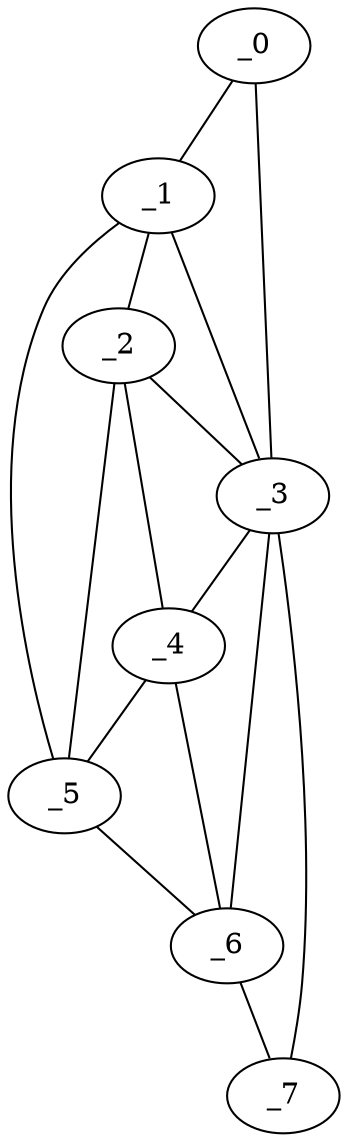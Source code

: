 graph "obj21__215.gxl" {
	_0	 [x=10,
		y=45];
	_1	 [x=20,
		y=43];
	_0 -- _1	 [valence=1];
	_3	 [x=58,
		y=72];
	_0 -- _3	 [valence=1];
	_2	 [x=53,
		y=54];
	_1 -- _2	 [valence=2];
	_1 -- _3	 [valence=2];
	_5	 [x=62,
		y=52];
	_1 -- _5	 [valence=1];
	_2 -- _3	 [valence=2];
	_4	 [x=59,
		y=60];
	_2 -- _4	 [valence=2];
	_2 -- _5	 [valence=2];
	_3 -- _4	 [valence=2];
	_6	 [x=119,
		y=70];
	_3 -- _6	 [valence=2];
	_7	 [x=126,
		y=74];
	_3 -- _7	 [valence=1];
	_4 -- _5	 [valence=2];
	_4 -- _6	 [valence=2];
	_5 -- _6	 [valence=1];
	_6 -- _7	 [valence=1];
}
